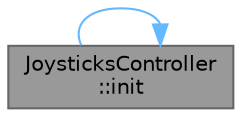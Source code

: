digraph "JoysticksController::init"
{
 // LATEX_PDF_SIZE
  bgcolor="transparent";
  edge [fontname=Helvetica,fontsize=10,labelfontname=Helvetica,labelfontsize=10];
  node [fontname=Helvetica,fontsize=10,shape=box,height=0.2,width=0.4];
  rankdir="LR";
  Node1 [id="Node000001",label="JoysticksController\l::init",height=0.2,width=0.4,color="gray40", fillcolor="grey60", style="filled", fontcolor="black",tooltip="Initializes the joystick controller."];
  Node1 -> Node1 [id="edge1_Node000001_Node000001",color="steelblue1",style="solid",tooltip=" "];
}
